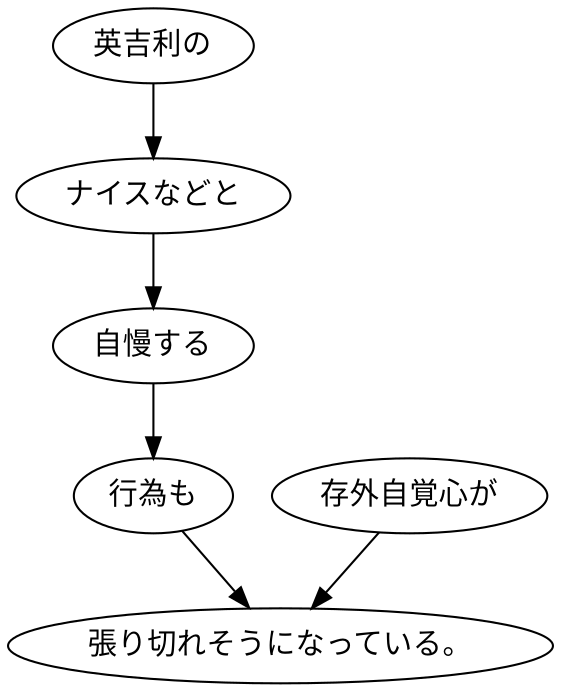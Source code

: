 digraph graph8525 {
	node0 [label="英吉利の"];
	node1 [label="ナイスなどと"];
	node2 [label="自慢する"];
	node3 [label="行為も"];
	node4 [label="存外自覚心が"];
	node5 [label="張り切れそうになっている。"];
	node0 -> node1;
	node1 -> node2;
	node2 -> node3;
	node3 -> node5;
	node4 -> node5;
}
